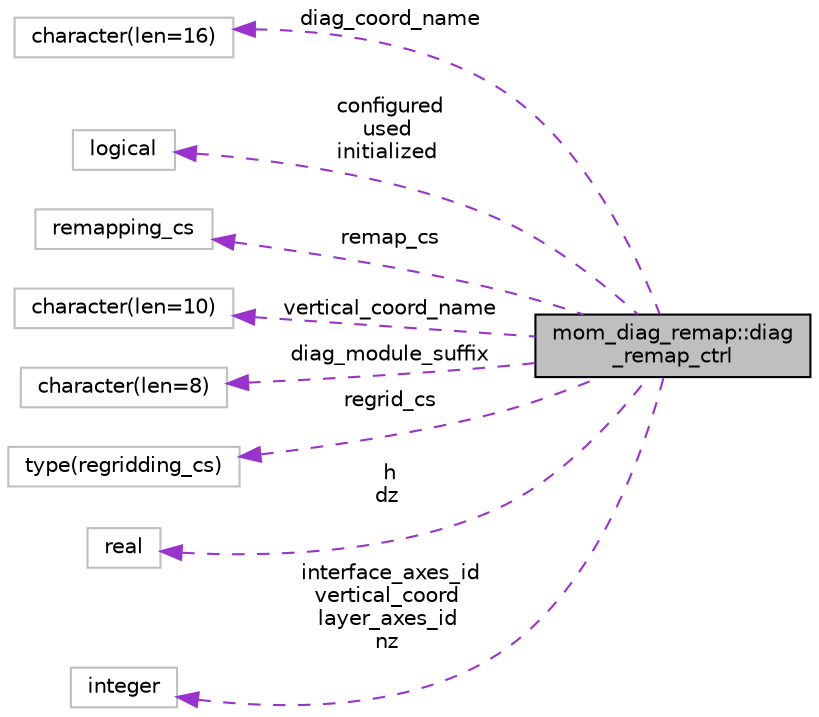 digraph "mom_diag_remap::diag_remap_ctrl"
{
 // INTERACTIVE_SVG=YES
 // LATEX_PDF_SIZE
  edge [fontname="Helvetica",fontsize="10",labelfontname="Helvetica",labelfontsize="10"];
  node [fontname="Helvetica",fontsize="10",shape=record];
  rankdir="LR";
  Node1 [label="mom_diag_remap::diag\l_remap_ctrl",height=0.2,width=0.4,color="black", fillcolor="grey75", style="filled", fontcolor="black",tooltip="Represents remapping of diagnostics to a particular vertical coordinate."];
  Node2 -> Node1 [dir="back",color="darkorchid3",fontsize="10",style="dashed",label=" diag_coord_name" ,fontname="Helvetica"];
  Node2 [label="character(len=16)",height=0.2,width=0.4,color="grey75", fillcolor="white", style="filled",tooltip=" "];
  Node3 -> Node1 [dir="back",color="darkorchid3",fontsize="10",style="dashed",label=" configured\nused\ninitialized" ,fontname="Helvetica"];
  Node3 [label="logical",height=0.2,width=0.4,color="grey75", fillcolor="white", style="filled",tooltip=" "];
  Node4 -> Node1 [dir="back",color="darkorchid3",fontsize="10",style="dashed",label=" remap_cs" ,fontname="Helvetica"];
  Node4 [label="remapping_cs",height=0.2,width=0.4,color="grey75", fillcolor="white", style="filled",tooltip=" "];
  Node5 -> Node1 [dir="back",color="darkorchid3",fontsize="10",style="dashed",label=" vertical_coord_name" ,fontname="Helvetica"];
  Node5 [label="character(len=10)",height=0.2,width=0.4,color="grey75", fillcolor="white", style="filled",tooltip=" "];
  Node6 -> Node1 [dir="back",color="darkorchid3",fontsize="10",style="dashed",label=" diag_module_suffix" ,fontname="Helvetica"];
  Node6 [label="character(len=8)",height=0.2,width=0.4,color="grey75", fillcolor="white", style="filled",tooltip=" "];
  Node7 -> Node1 [dir="back",color="darkorchid3",fontsize="10",style="dashed",label=" regrid_cs" ,fontname="Helvetica"];
  Node7 [label="type(regridding_cs)",height=0.2,width=0.4,color="grey75", fillcolor="white", style="filled",tooltip=" "];
  Node8 -> Node1 [dir="back",color="darkorchid3",fontsize="10",style="dashed",label=" h\ndz" ,fontname="Helvetica"];
  Node8 [label="real",height=0.2,width=0.4,color="grey75", fillcolor="white", style="filled",tooltip=" "];
  Node9 -> Node1 [dir="back",color="darkorchid3",fontsize="10",style="dashed",label=" interface_axes_id\nvertical_coord\nlayer_axes_id\nnz" ,fontname="Helvetica"];
  Node9 [label="integer",height=0.2,width=0.4,color="grey75", fillcolor="white", style="filled",tooltip=" "];
}
